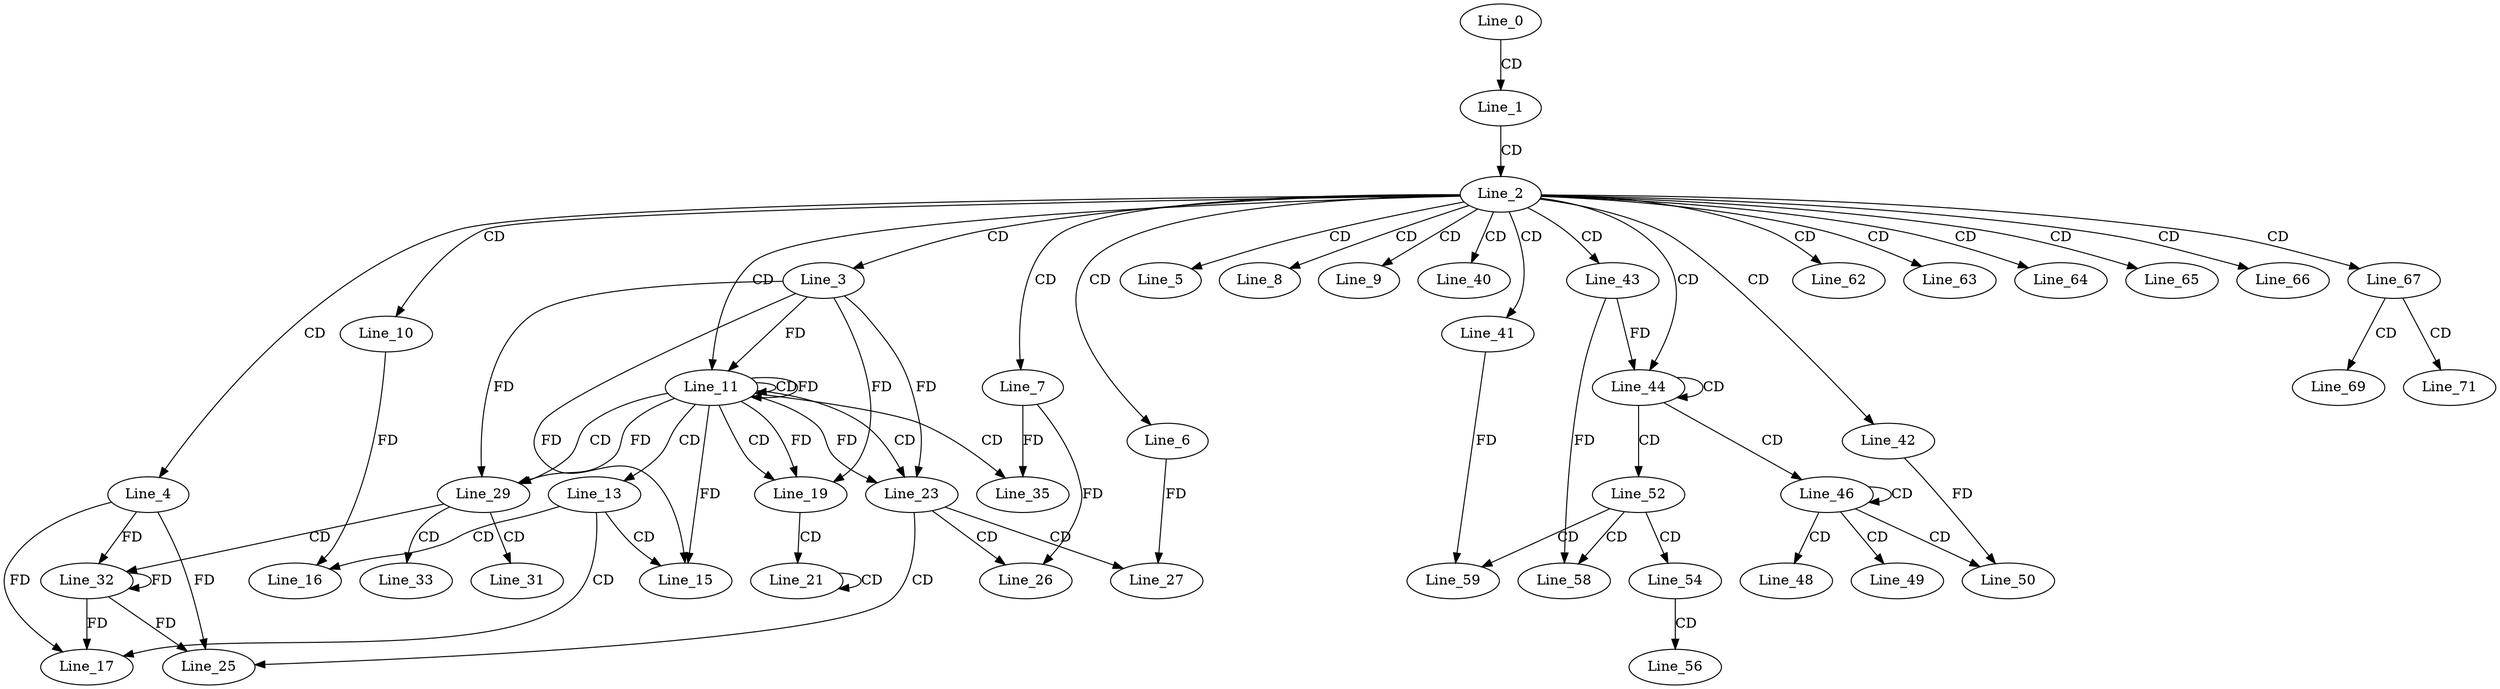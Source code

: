 digraph G {
  Line_0;
  Line_1;
  Line_2;
  Line_3;
  Line_4;
  Line_5;
  Line_6;
  Line_7;
  Line_8;
  Line_9;
  Line_10;
  Line_11;
  Line_11;
  Line_11;
  Line_13;
  Line_15;
  Line_16;
  Line_17;
  Line_19;
  Line_21;
  Line_21;
  Line_23;
  Line_25;
  Line_26;
  Line_27;
  Line_29;
  Line_31;
  Line_32;
  Line_33;
  Line_35;
  Line_40;
  Line_41;
  Line_42;
  Line_43;
  Line_44;
  Line_46;
  Line_48;
  Line_49;
  Line_50;
  Line_52;
  Line_54;
  Line_56;
  Line_58;
  Line_59;
  Line_62;
  Line_63;
  Line_64;
  Line_65;
  Line_66;
  Line_67;
  Line_69;
  Line_71;
  Line_0 -> Line_1 [ label="CD" ];
  Line_1 -> Line_2 [ label="CD" ];
  Line_2 -> Line_3 [ label="CD" ];
  Line_2 -> Line_4 [ label="CD" ];
  Line_2 -> Line_5 [ label="CD" ];
  Line_2 -> Line_6 [ label="CD" ];
  Line_2 -> Line_7 [ label="CD" ];
  Line_2 -> Line_8 [ label="CD" ];
  Line_2 -> Line_9 [ label="CD" ];
  Line_2 -> Line_10 [ label="CD" ];
  Line_2 -> Line_11 [ label="CD" ];
  Line_11 -> Line_11 [ label="CD" ];
  Line_11 -> Line_11 [ label="FD" ];
  Line_3 -> Line_11 [ label="FD" ];
  Line_11 -> Line_13 [ label="CD" ];
  Line_13 -> Line_15 [ label="CD" ];
  Line_11 -> Line_15 [ label="FD" ];
  Line_3 -> Line_15 [ label="FD" ];
  Line_13 -> Line_16 [ label="CD" ];
  Line_10 -> Line_16 [ label="FD" ];
  Line_13 -> Line_17 [ label="CD" ];
  Line_4 -> Line_17 [ label="FD" ];
  Line_11 -> Line_19 [ label="CD" ];
  Line_11 -> Line_19 [ label="FD" ];
  Line_3 -> Line_19 [ label="FD" ];
  Line_19 -> Line_21 [ label="CD" ];
  Line_21 -> Line_21 [ label="CD" ];
  Line_11 -> Line_23 [ label="CD" ];
  Line_11 -> Line_23 [ label="FD" ];
  Line_3 -> Line_23 [ label="FD" ];
  Line_23 -> Line_25 [ label="CD" ];
  Line_4 -> Line_25 [ label="FD" ];
  Line_23 -> Line_26 [ label="CD" ];
  Line_7 -> Line_26 [ label="FD" ];
  Line_23 -> Line_27 [ label="CD" ];
  Line_6 -> Line_27 [ label="FD" ];
  Line_11 -> Line_29 [ label="CD" ];
  Line_11 -> Line_29 [ label="FD" ];
  Line_3 -> Line_29 [ label="FD" ];
  Line_29 -> Line_31 [ label="CD" ];
  Line_29 -> Line_32 [ label="CD" ];
  Line_32 -> Line_32 [ label="FD" ];
  Line_4 -> Line_32 [ label="FD" ];
  Line_29 -> Line_33 [ label="CD" ];
  Line_11 -> Line_35 [ label="CD" ];
  Line_7 -> Line_35 [ label="FD" ];
  Line_2 -> Line_40 [ label="CD" ];
  Line_2 -> Line_41 [ label="CD" ];
  Line_2 -> Line_42 [ label="CD" ];
  Line_2 -> Line_43 [ label="CD" ];
  Line_2 -> Line_44 [ label="CD" ];
  Line_44 -> Line_44 [ label="CD" ];
  Line_43 -> Line_44 [ label="FD" ];
  Line_44 -> Line_46 [ label="CD" ];
  Line_46 -> Line_46 [ label="CD" ];
  Line_46 -> Line_48 [ label="CD" ];
  Line_46 -> Line_49 [ label="CD" ];
  Line_46 -> Line_50 [ label="CD" ];
  Line_42 -> Line_50 [ label="FD" ];
  Line_44 -> Line_52 [ label="CD" ];
  Line_52 -> Line_54 [ label="CD" ];
  Line_54 -> Line_56 [ label="CD" ];
  Line_52 -> Line_58 [ label="CD" ];
  Line_43 -> Line_58 [ label="FD" ];
  Line_52 -> Line_59 [ label="CD" ];
  Line_41 -> Line_59 [ label="FD" ];
  Line_2 -> Line_62 [ label="CD" ];
  Line_2 -> Line_63 [ label="CD" ];
  Line_2 -> Line_64 [ label="CD" ];
  Line_2 -> Line_65 [ label="CD" ];
  Line_2 -> Line_66 [ label="CD" ];
  Line_2 -> Line_67 [ label="CD" ];
  Line_67 -> Line_69 [ label="CD" ];
  Line_67 -> Line_71 [ label="CD" ];
  Line_32 -> Line_17 [ label="FD" ];
  Line_32 -> Line_25 [ label="FD" ];
}
